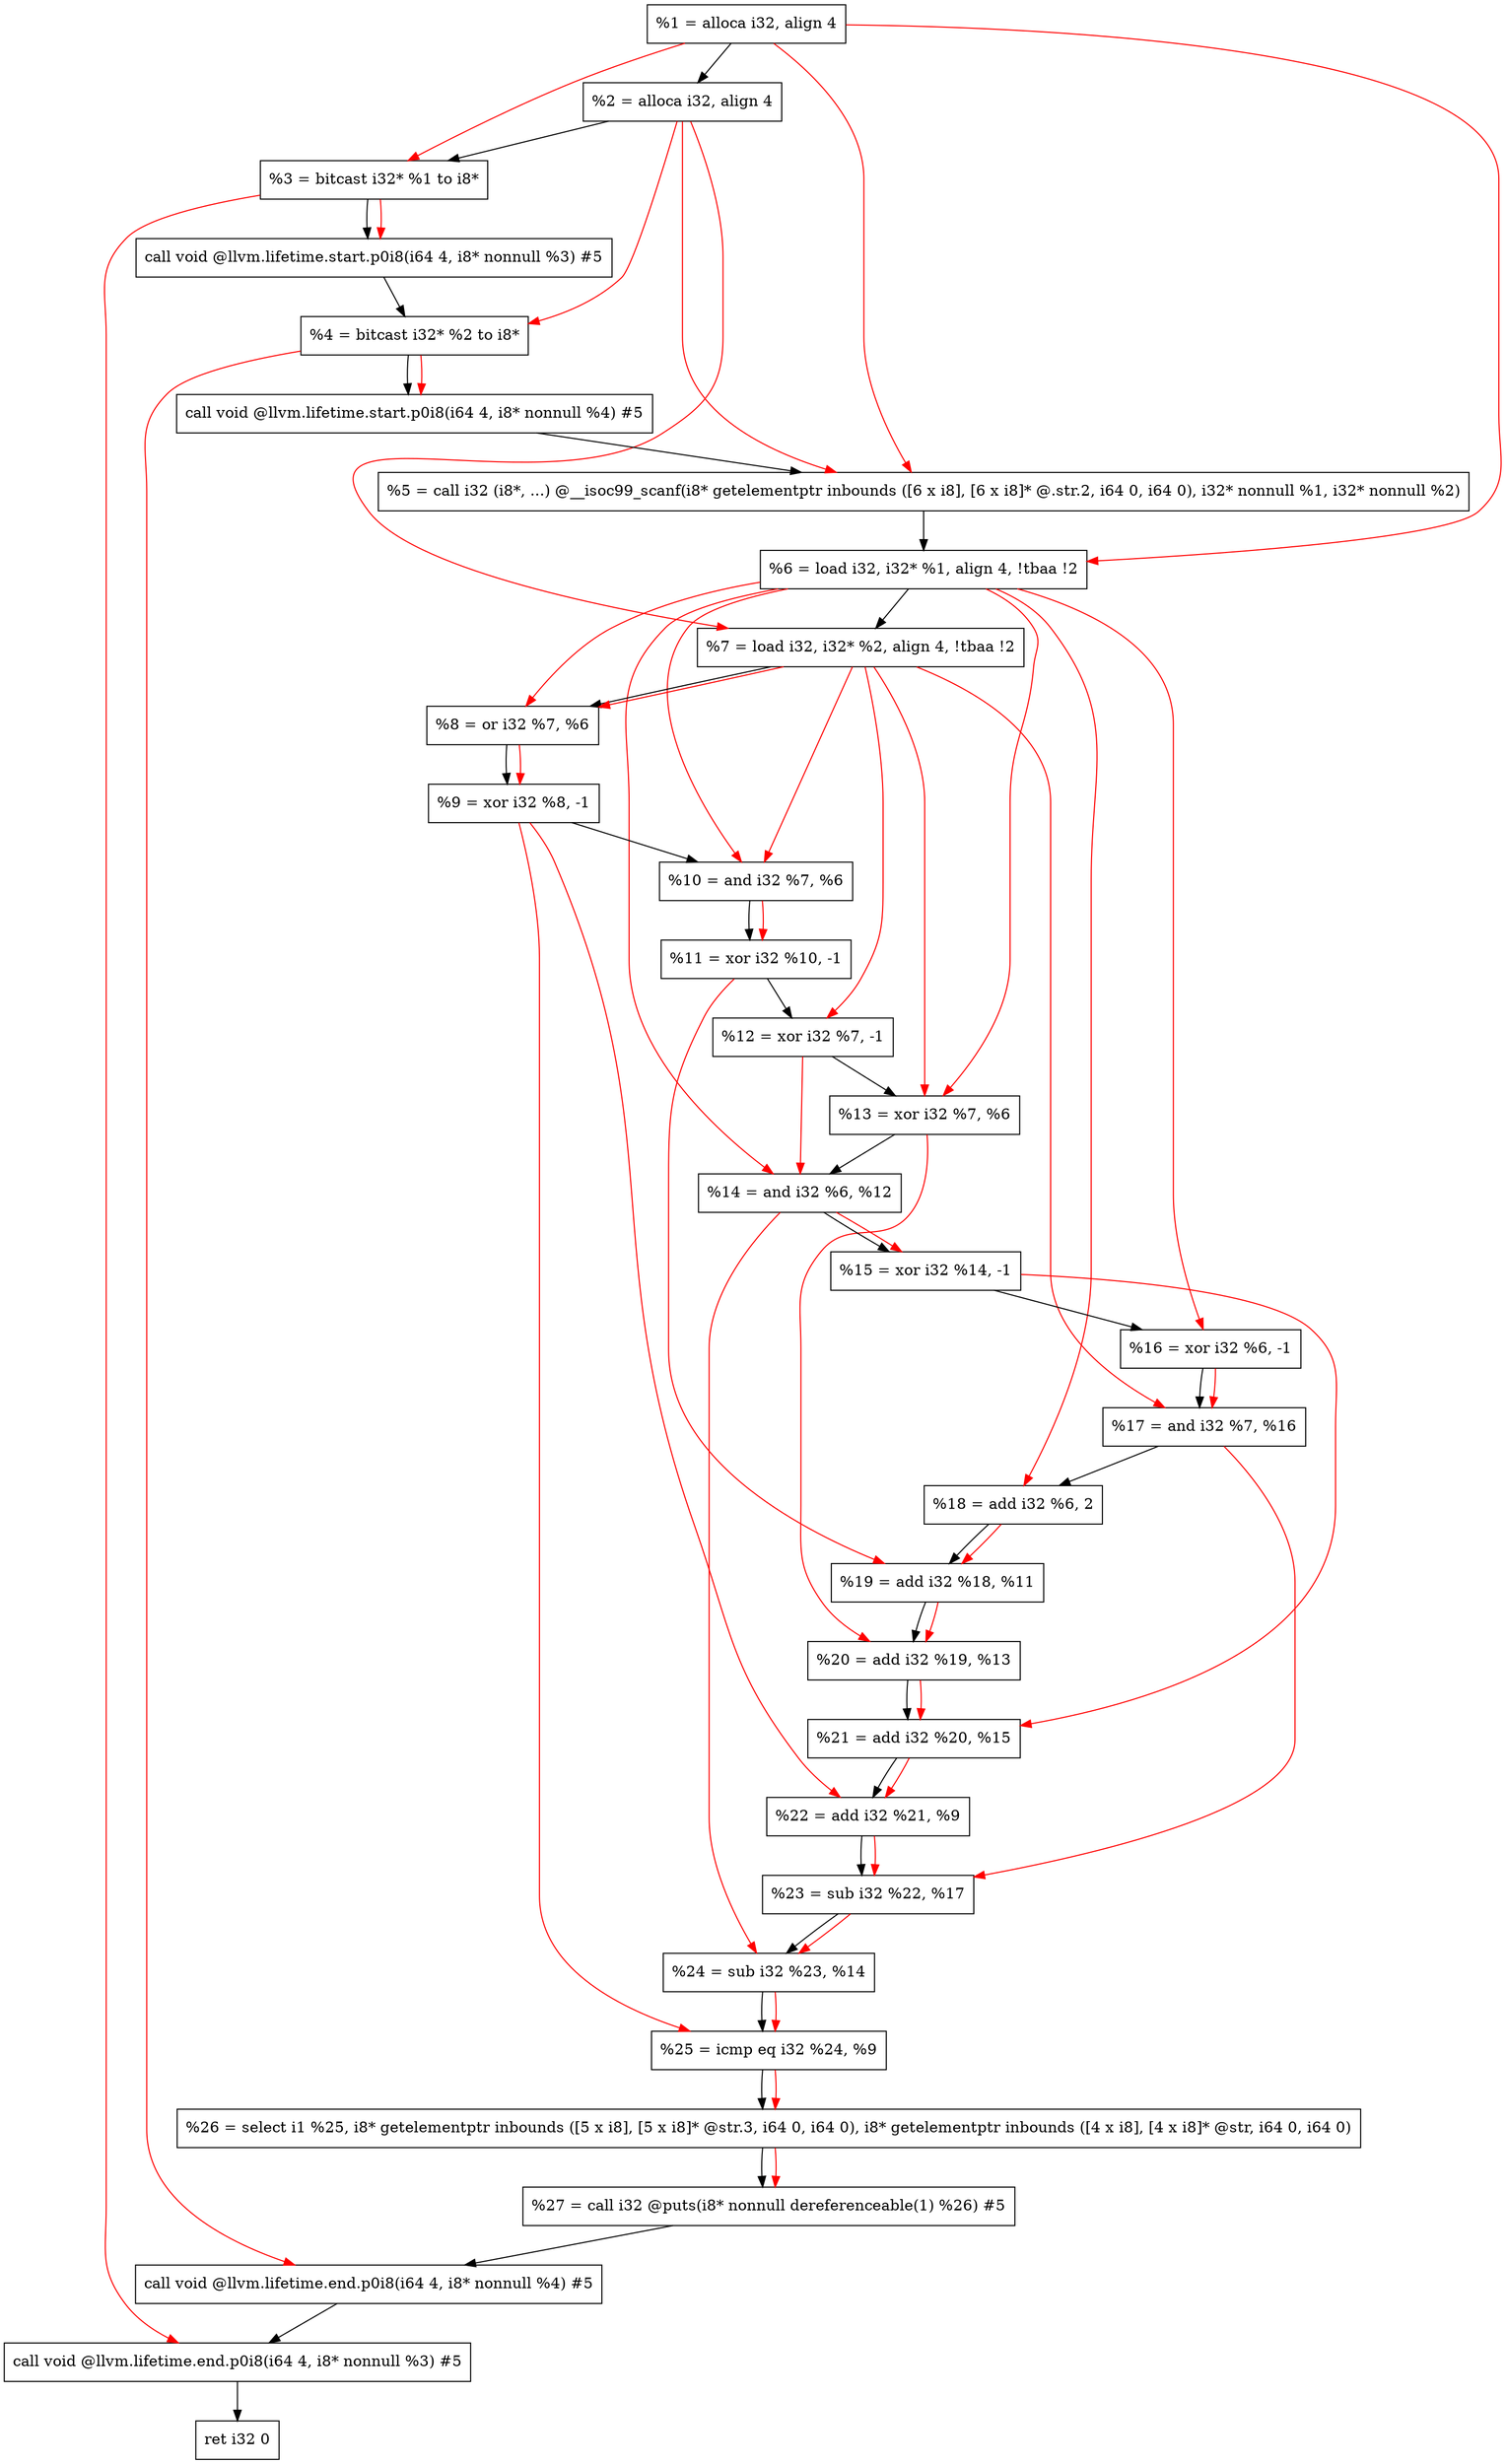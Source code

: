 digraph "DFG for'main' function" {
	Node0x1b418d8[shape=record, label="  %1 = alloca i32, align 4"];
	Node0x1b41988[shape=record, label="  %2 = alloca i32, align 4"];
	Node0x1b41a18[shape=record, label="  %3 = bitcast i32* %1 to i8*"];
	Node0x1b41e78[shape=record, label="  call void @llvm.lifetime.start.p0i8(i64 4, i8* nonnull %3) #5"];
	Node0x1b41f58[shape=record, label="  %4 = bitcast i32* %2 to i8*"];
	Node0x1b42078[shape=record, label="  call void @llvm.lifetime.start.p0i8(i64 4, i8* nonnull %4) #5"];
	Node0x1b422b0[shape=record, label="  %5 = call i32 (i8*, ...) @__isoc99_scanf(i8* getelementptr inbounds ([6 x i8], [6 x i8]* @.str.2, i64 0, i64 0), i32* nonnull %1, i32* nonnull %2)"];
	Node0x1b42368[shape=record, label="  %6 = load i32, i32* %1, align 4, !tbaa !2"];
	Node0x1b432d8[shape=record, label="  %7 = load i32, i32* %2, align 4, !tbaa !2"];
	Node0x1b43960[shape=record, label="  %8 = or i32 %7, %6"];
	Node0x1b439d0[shape=record, label="  %9 = xor i32 %8, -1"];
	Node0x1b43a40[shape=record, label="  %10 = and i32 %7, %6"];
	Node0x1b43ab0[shape=record, label="  %11 = xor i32 %10, -1"];
	Node0x1b43b20[shape=record, label="  %12 = xor i32 %7, -1"];
	Node0x1b43b90[shape=record, label="  %13 = xor i32 %7, %6"];
	Node0x1b43c00[shape=record, label="  %14 = and i32 %6, %12"];
	Node0x1b43c70[shape=record, label="  %15 = xor i32 %14, -1"];
	Node0x1b43ce0[shape=record, label="  %16 = xor i32 %6, -1"];
	Node0x1b43d50[shape=record, label="  %17 = and i32 %7, %16"];
	Node0x1b43dc0[shape=record, label="  %18 = add i32 %6, 2"];
	Node0x1b43e30[shape=record, label="  %19 = add i32 %18, %11"];
	Node0x1b43ea0[shape=record, label="  %20 = add i32 %19, %13"];
	Node0x1b43f10[shape=record, label="  %21 = add i32 %20, %15"];
	Node0x1b43f80[shape=record, label="  %22 = add i32 %21, %9"];
	Node0x1b43ff0[shape=record, label="  %23 = sub i32 %22, %17"];
	Node0x1b44060[shape=record, label="  %24 = sub i32 %23, %14"];
	Node0x1b440d0[shape=record, label="  %25 = icmp eq i32 %24, %9"];
	Node0x1ae29d8[shape=record, label="  %26 = select i1 %25, i8* getelementptr inbounds ([5 x i8], [5 x i8]* @str.3, i64 0, i64 0), i8* getelementptr inbounds ([4 x i8], [4 x i8]* @str, i64 0, i64 0)"];
	Node0x1b44160[shape=record, label="  %27 = call i32 @puts(i8* nonnull dereferenceable(1) %26) #5"];
	Node0x1b443b8[shape=record, label="  call void @llvm.lifetime.end.p0i8(i64 4, i8* nonnull %4) #5"];
	Node0x1b44518[shape=record, label="  call void @llvm.lifetime.end.p0i8(i64 4, i8* nonnull %3) #5"];
	Node0x1b445d8[shape=record, label="  ret i32 0"];
	Node0x1b418d8 -> Node0x1b41988;
	Node0x1b41988 -> Node0x1b41a18;
	Node0x1b41a18 -> Node0x1b41e78;
	Node0x1b41e78 -> Node0x1b41f58;
	Node0x1b41f58 -> Node0x1b42078;
	Node0x1b42078 -> Node0x1b422b0;
	Node0x1b422b0 -> Node0x1b42368;
	Node0x1b42368 -> Node0x1b432d8;
	Node0x1b432d8 -> Node0x1b43960;
	Node0x1b43960 -> Node0x1b439d0;
	Node0x1b439d0 -> Node0x1b43a40;
	Node0x1b43a40 -> Node0x1b43ab0;
	Node0x1b43ab0 -> Node0x1b43b20;
	Node0x1b43b20 -> Node0x1b43b90;
	Node0x1b43b90 -> Node0x1b43c00;
	Node0x1b43c00 -> Node0x1b43c70;
	Node0x1b43c70 -> Node0x1b43ce0;
	Node0x1b43ce0 -> Node0x1b43d50;
	Node0x1b43d50 -> Node0x1b43dc0;
	Node0x1b43dc0 -> Node0x1b43e30;
	Node0x1b43e30 -> Node0x1b43ea0;
	Node0x1b43ea0 -> Node0x1b43f10;
	Node0x1b43f10 -> Node0x1b43f80;
	Node0x1b43f80 -> Node0x1b43ff0;
	Node0x1b43ff0 -> Node0x1b44060;
	Node0x1b44060 -> Node0x1b440d0;
	Node0x1b440d0 -> Node0x1ae29d8;
	Node0x1ae29d8 -> Node0x1b44160;
	Node0x1b44160 -> Node0x1b443b8;
	Node0x1b443b8 -> Node0x1b44518;
	Node0x1b44518 -> Node0x1b445d8;
edge [color=red]
	Node0x1b418d8 -> Node0x1b41a18;
	Node0x1b41a18 -> Node0x1b41e78;
	Node0x1b41988 -> Node0x1b41f58;
	Node0x1b41f58 -> Node0x1b42078;
	Node0x1b418d8 -> Node0x1b422b0;
	Node0x1b41988 -> Node0x1b422b0;
	Node0x1b418d8 -> Node0x1b42368;
	Node0x1b41988 -> Node0x1b432d8;
	Node0x1b432d8 -> Node0x1b43960;
	Node0x1b42368 -> Node0x1b43960;
	Node0x1b43960 -> Node0x1b439d0;
	Node0x1b432d8 -> Node0x1b43a40;
	Node0x1b42368 -> Node0x1b43a40;
	Node0x1b43a40 -> Node0x1b43ab0;
	Node0x1b432d8 -> Node0x1b43b20;
	Node0x1b432d8 -> Node0x1b43b90;
	Node0x1b42368 -> Node0x1b43b90;
	Node0x1b42368 -> Node0x1b43c00;
	Node0x1b43b20 -> Node0x1b43c00;
	Node0x1b43c00 -> Node0x1b43c70;
	Node0x1b42368 -> Node0x1b43ce0;
	Node0x1b432d8 -> Node0x1b43d50;
	Node0x1b43ce0 -> Node0x1b43d50;
	Node0x1b42368 -> Node0x1b43dc0;
	Node0x1b43dc0 -> Node0x1b43e30;
	Node0x1b43ab0 -> Node0x1b43e30;
	Node0x1b43e30 -> Node0x1b43ea0;
	Node0x1b43b90 -> Node0x1b43ea0;
	Node0x1b43ea0 -> Node0x1b43f10;
	Node0x1b43c70 -> Node0x1b43f10;
	Node0x1b43f10 -> Node0x1b43f80;
	Node0x1b439d0 -> Node0x1b43f80;
	Node0x1b43f80 -> Node0x1b43ff0;
	Node0x1b43d50 -> Node0x1b43ff0;
	Node0x1b43ff0 -> Node0x1b44060;
	Node0x1b43c00 -> Node0x1b44060;
	Node0x1b44060 -> Node0x1b440d0;
	Node0x1b439d0 -> Node0x1b440d0;
	Node0x1b440d0 -> Node0x1ae29d8;
	Node0x1ae29d8 -> Node0x1b44160;
	Node0x1b41f58 -> Node0x1b443b8;
	Node0x1b41a18 -> Node0x1b44518;
}
